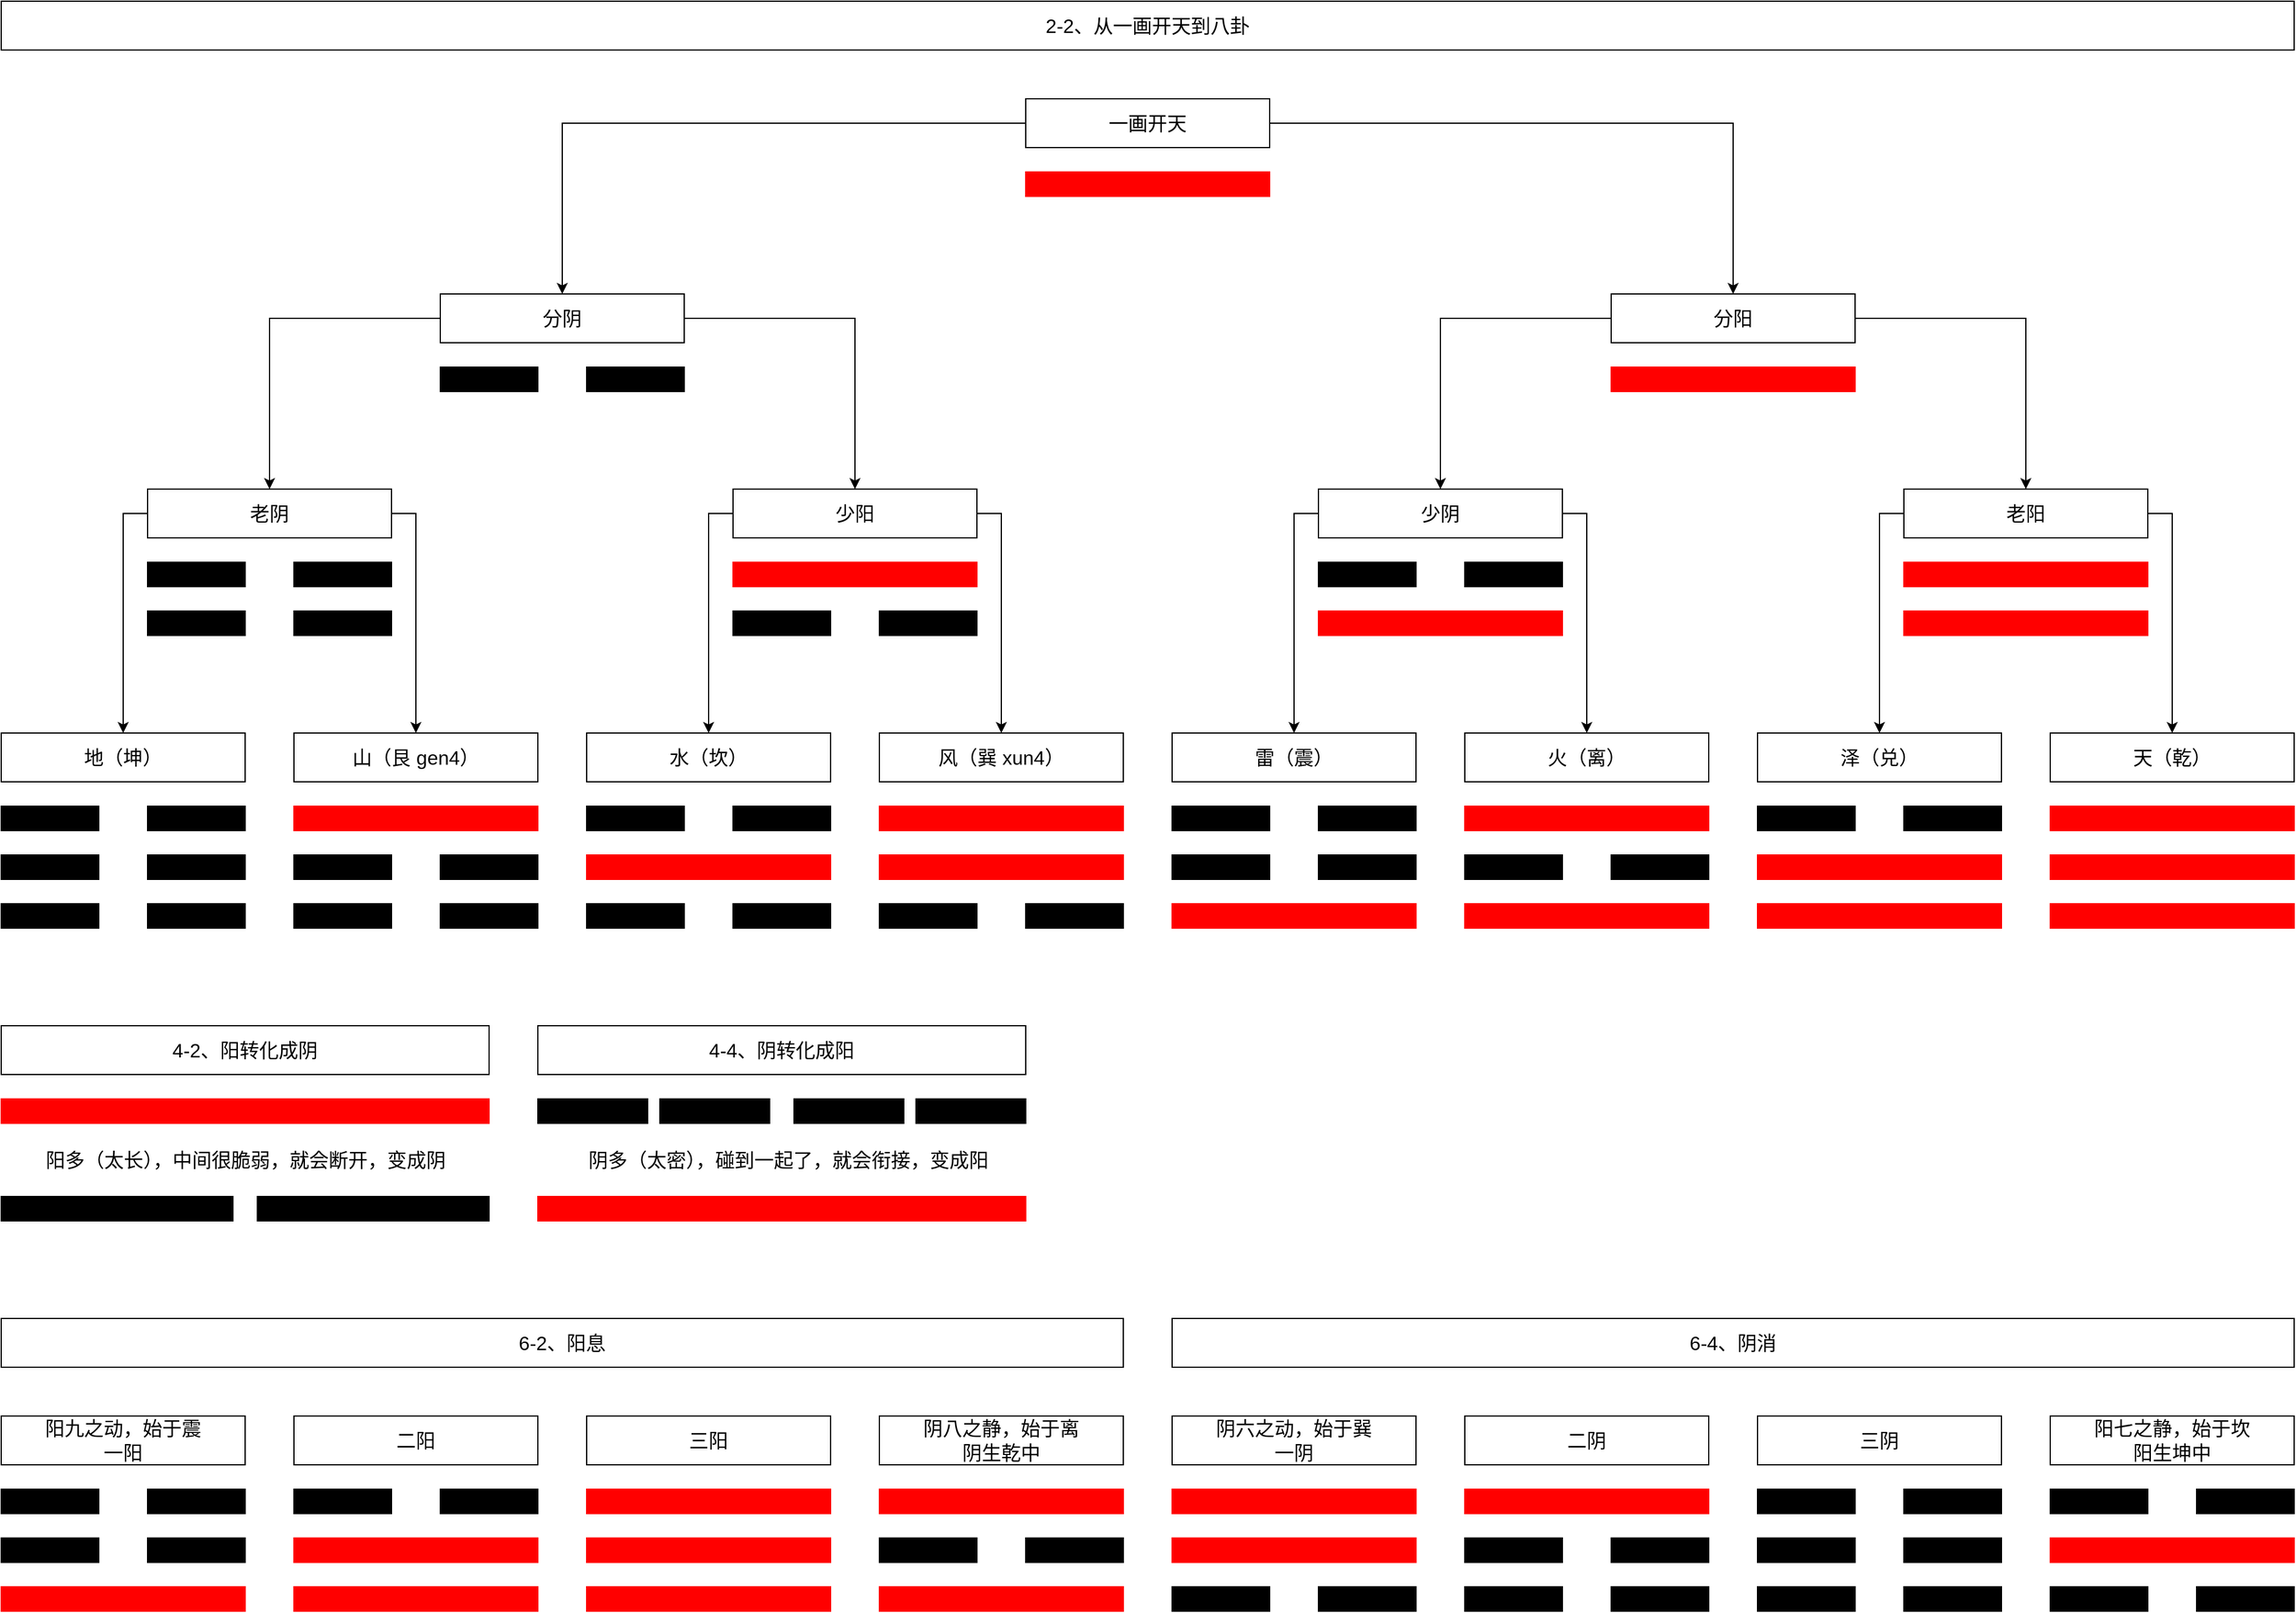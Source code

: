 <mxfile version="17.4.2" type="device"><diagram id="oOr8wud2ReXpCW33TU9H" name="第 1 页"><mxGraphModel dx="1482" dy="887" grid="1" gridSize="10" guides="0" tooltips="1" connect="1" arrows="0" fold="1" page="1" pageScale="1" pageWidth="827" pageHeight="1169" math="0" shadow="0"><root><mxCell id="0"/><mxCell id="1" parent="0"/><mxCell id="mTsyHQBVgF8RsEN7mlc9-1" value="" style="rounded=0;whiteSpace=wrap;html=1;fillColor=#FF0000;strokeColor=#FF0000;container=0;fontSize=16;" parent="1" vertex="1"><mxGeometry x="920" y="220" width="200" height="20" as="geometry"/></mxCell><mxCell id="mTsyHQBVgF8RsEN7mlc9-2" value="" style="rounded=0;whiteSpace=wrap;html=1;fillColor=#FF0000;strokeColor=#FF0000;container=0;fontSize=16;" parent="1" vertex="1"><mxGeometry x="1400" y="380" width="200" height="20" as="geometry"/></mxCell><mxCell id="mTsyHQBVgF8RsEN7mlc9-3" value="" style="rounded=0;whiteSpace=wrap;html=1;strokeColor=#000000;fillColor=#000000;container=0;fontSize=16;" parent="1" vertex="1"><mxGeometry x="440" y="380" width="80" height="20" as="geometry"/></mxCell><mxCell id="mTsyHQBVgF8RsEN7mlc9-4" value="" style="rounded=0;whiteSpace=wrap;html=1;strokeColor=#000000;fillColor=#000000;container=0;fontSize=16;" parent="1" vertex="1"><mxGeometry x="560" y="380" width="80" height="20" as="geometry"/></mxCell><mxCell id="mTsyHQBVgF8RsEN7mlc9-12" value="老阴" style="rounded=0;whiteSpace=wrap;html=1;strokeColor=#000000;fillColor=none;fontSize=16;container=0;" parent="1" vertex="1"><mxGeometry x="200" y="480" width="200" height="40" as="geometry"/></mxCell><mxCell id="mTsyHQBVgF8RsEN7mlc9-13" value="分阴" style="rounded=0;whiteSpace=wrap;html=1;strokeColor=#000000;fillColor=none;fontSize=16;container=0;" parent="1" vertex="1"><mxGeometry x="440" y="320" width="200" height="40" as="geometry"/></mxCell><mxCell id="mTsyHQBVgF8RsEN7mlc9-14" value="分阳" style="rounded=0;whiteSpace=wrap;html=1;strokeColor=#000000;fillColor=none;fontSize=16;container=0;" parent="1" vertex="1"><mxGeometry x="1400" y="320" width="200" height="40" as="geometry"/></mxCell><mxCell id="mTsyHQBVgF8RsEN7mlc9-19" value="一画开天" style="rounded=0;whiteSpace=wrap;html=1;strokeColor=#000000;fillColor=none;fontSize=16;container=0;" parent="1" vertex="1"><mxGeometry x="920" y="160" width="200" height="40" as="geometry"/></mxCell><mxCell id="mTsyHQBVgF8RsEN7mlc9-20" value="少阳" style="rounded=0;whiteSpace=wrap;html=1;strokeColor=#000000;fillColor=none;fontSize=16;container=0;" parent="1" vertex="1"><mxGeometry x="680" y="480" width="200" height="40" as="geometry"/></mxCell><mxCell id="mTsyHQBVgF8RsEN7mlc9-21" value="" style="rounded=0;whiteSpace=wrap;html=1;strokeColor=#000000;fillColor=#000000;container=0;fontSize=16;" parent="1" vertex="1"><mxGeometry x="1160" y="540" width="80" height="20" as="geometry"/></mxCell><mxCell id="mTsyHQBVgF8RsEN7mlc9-22" value="" style="rounded=0;whiteSpace=wrap;html=1;strokeColor=#000000;fillColor=#000000;container=0;fontSize=16;" parent="1" vertex="1"><mxGeometry x="1280" y="540" width="80" height="20" as="geometry"/></mxCell><mxCell id="mTsyHQBVgF8RsEN7mlc9-23" value="" style="rounded=0;whiteSpace=wrap;html=1;fillColor=#FF0000;strokeColor=#FF0000;container=0;fontSize=16;" parent="1" vertex="1"><mxGeometry x="1160" y="580" width="200" height="20" as="geometry"/></mxCell><mxCell id="mTsyHQBVgF8RsEN7mlc9-24" value="少阴" style="rounded=0;whiteSpace=wrap;html=1;strokeColor=#000000;fillColor=none;fontSize=16;container=0;" parent="1" vertex="1"><mxGeometry x="1160" y="480" width="200" height="40" as="geometry"/></mxCell><mxCell id="mTsyHQBVgF8RsEN7mlc9-25" value="" style="rounded=0;whiteSpace=wrap;html=1;fillColor=#FF0000;strokeColor=#FF0000;container=0;fontSize=16;" parent="1" vertex="1"><mxGeometry x="1640" y="540" width="200" height="20" as="geometry"/></mxCell><mxCell id="mTsyHQBVgF8RsEN7mlc9-26" value="" style="rounded=0;whiteSpace=wrap;html=1;fillColor=#FF0000;strokeColor=#FF0000;container=0;fontSize=16;" parent="1" vertex="1"><mxGeometry x="1640" y="580" width="200" height="20" as="geometry"/></mxCell><mxCell id="mTsyHQBVgF8RsEN7mlc9-27" value="老阳" style="rounded=0;whiteSpace=wrap;html=1;strokeColor=#000000;fillColor=none;fontSize=16;container=0;" parent="1" vertex="1"><mxGeometry x="1640" y="480" width="200" height="40" as="geometry"/></mxCell><mxCell id="mTsyHQBVgF8RsEN7mlc9-34" value="地（坤）" style="rounded=0;whiteSpace=wrap;html=1;strokeColor=#000000;fillColor=none;fontSize=16;container=0;" parent="1" vertex="1"><mxGeometry x="80" y="680" width="200" height="40" as="geometry"/></mxCell><mxCell id="mTsyHQBVgF8RsEN7mlc9-41" value="山（艮 gen4）" style="rounded=0;whiteSpace=wrap;html=1;strokeColor=#000000;fillColor=none;fontSize=16;container=0;" parent="1" vertex="1"><mxGeometry x="320" y="680" width="200" height="40" as="geometry"/></mxCell><mxCell id="mTsyHQBVgF8RsEN7mlc9-47" value="水（坎）" style="rounded=0;whiteSpace=wrap;html=1;strokeColor=#000000;fillColor=none;fontSize=16;container=0;" parent="1" vertex="1"><mxGeometry x="560" y="680" width="200" height="40" as="geometry"/></mxCell><mxCell id="mTsyHQBVgF8RsEN7mlc9-52" value="风（巽 xun4）" style="rounded=0;whiteSpace=wrap;html=1;strokeColor=#000000;fillColor=none;fontSize=16;container=0;" parent="1" vertex="1"><mxGeometry x="800" y="680" width="200" height="40" as="geometry"/></mxCell><mxCell id="mTsyHQBVgF8RsEN7mlc9-69" value="雷（震）" style="rounded=0;whiteSpace=wrap;html=1;strokeColor=#000000;fillColor=none;fontSize=16;container=0;" parent="1" vertex="1"><mxGeometry x="1040" y="680" width="200" height="40" as="geometry"/></mxCell><mxCell id="mTsyHQBVgF8RsEN7mlc9-70" value="火（离）" style="rounded=0;whiteSpace=wrap;html=1;strokeColor=#000000;fillColor=none;fontSize=16;container=0;" parent="1" vertex="1"><mxGeometry x="1280" y="680" width="200" height="40" as="geometry"/></mxCell><mxCell id="mTsyHQBVgF8RsEN7mlc9-71" value="泽（兑）" style="rounded=0;whiteSpace=wrap;html=1;strokeColor=#000000;fillColor=none;fontSize=16;container=0;" parent="1" vertex="1"><mxGeometry x="1520" y="680" width="200" height="40" as="geometry"/></mxCell><mxCell id="mTsyHQBVgF8RsEN7mlc9-72" value="天（乾）" style="rounded=0;whiteSpace=wrap;html=1;strokeColor=#000000;fillColor=none;fontSize=16;container=0;" parent="1" vertex="1"><mxGeometry x="1760" y="680" width="200" height="40" as="geometry"/></mxCell><mxCell id="mTsyHQBVgF8RsEN7mlc9-118" value="" style="endArrow=classic;html=1;rounded=0;fontSize=16;edgeStyle=elbowEdgeStyle;" parent="1" source="mTsyHQBVgF8RsEN7mlc9-19" target="mTsyHQBVgF8RsEN7mlc9-13" edge="1"><mxGeometry width="50" height="50" relative="1" as="geometry"><mxPoint x="880" y="1190" as="sourcePoint"/><mxPoint x="680" y="1110" as="targetPoint"/><Array as="points"><mxPoint x="540" y="240"/><mxPoint x="560" y="220"/></Array></mxGeometry></mxCell><mxCell id="mTsyHQBVgF8RsEN7mlc9-119" value="" style="endArrow=classic;html=1;rounded=0;fontSize=16;edgeStyle=elbowEdgeStyle;" parent="1" source="mTsyHQBVgF8RsEN7mlc9-19" target="mTsyHQBVgF8RsEN7mlc9-14" edge="1"><mxGeometry width="50" height="50" relative="1" as="geometry"><mxPoint x="1160" y="1190" as="sourcePoint"/><mxPoint x="960" y="1110" as="targetPoint"/><Array as="points"><mxPoint x="1500" y="250"/><mxPoint x="1600" y="260"/></Array></mxGeometry></mxCell><mxCell id="mTsyHQBVgF8RsEN7mlc9-120" value="" style="endArrow=classic;html=1;rounded=0;fontSize=16;edgeStyle=elbowEdgeStyle;" parent="1" source="mTsyHQBVgF8RsEN7mlc9-13" target="mTsyHQBVgF8RsEN7mlc9-12" edge="1"><mxGeometry width="50" height="50" relative="1" as="geometry"><mxPoint x="390" y="1070" as="sourcePoint"/><mxPoint x="110" y="950" as="targetPoint"/><Array as="points"><mxPoint x="300" y="340"/><mxPoint x="300" y="320"/></Array></mxGeometry></mxCell><mxCell id="mTsyHQBVgF8RsEN7mlc9-121" value="" style="endArrow=classic;html=1;rounded=0;fontSize=16;edgeStyle=elbowEdgeStyle;" parent="1" source="mTsyHQBVgF8RsEN7mlc9-13" target="mTsyHQBVgF8RsEN7mlc9-20" edge="1"><mxGeometry width="50" height="50" relative="1" as="geometry"><mxPoint x="930" y="1200" as="sourcePoint"/><mxPoint x="650" y="1080" as="targetPoint"/><Array as="points"><mxPoint x="780" y="340"/><mxPoint x="780" y="320"/></Array></mxGeometry></mxCell><mxCell id="mTsyHQBVgF8RsEN7mlc9-122" value="" style="endArrow=classic;html=1;rounded=0;fontSize=16;edgeStyle=elbowEdgeStyle;" parent="1" source="mTsyHQBVgF8RsEN7mlc9-14" target="mTsyHQBVgF8RsEN7mlc9-24" edge="1"><mxGeometry width="50" height="50" relative="1" as="geometry"><mxPoint x="1210" y="340" as="sourcePoint"/><mxPoint x="1350" y="220" as="targetPoint"/><Array as="points"><mxPoint x="1260" y="430"/></Array></mxGeometry></mxCell><mxCell id="mTsyHQBVgF8RsEN7mlc9-123" value="" style="endArrow=classic;html=1;rounded=0;fontSize=16;edgeStyle=elbowEdgeStyle;" parent="1" source="mTsyHQBVgF8RsEN7mlc9-14" target="mTsyHQBVgF8RsEN7mlc9-27" edge="1"><mxGeometry width="50" height="50" relative="1" as="geometry"><mxPoint x="1500" y="330" as="sourcePoint"/><mxPoint x="1360" y="210" as="targetPoint"/><Array as="points"><mxPoint x="1740" y="430"/></Array></mxGeometry></mxCell><mxCell id="mTsyHQBVgF8RsEN7mlc9-124" value="" style="endArrow=classic;html=1;rounded=0;fontSize=16;edgeStyle=elbowEdgeStyle;" parent="1" source="mTsyHQBVgF8RsEN7mlc9-12" target="mTsyHQBVgF8RsEN7mlc9-34" edge="1"><mxGeometry width="50" height="50" relative="1" as="geometry"><mxPoint x="170" y="880" as="sourcePoint"/><mxPoint x="30" y="740" as="targetPoint"/><Array as="points"><mxPoint x="180" y="600"/><mxPoint x="160" y="540"/></Array></mxGeometry></mxCell><mxCell id="mTsyHQBVgF8RsEN7mlc9-125" value="" style="endArrow=classic;html=1;rounded=0;fontSize=16;edgeStyle=elbowEdgeStyle;" parent="1" source="mTsyHQBVgF8RsEN7mlc9-12" target="mTsyHQBVgF8RsEN7mlc9-41" edge="1"><mxGeometry width="50" height="50" relative="1" as="geometry"><mxPoint x="210" y="900" as="sourcePoint"/><mxPoint x="190" y="720" as="targetPoint"/><Array as="points"><mxPoint x="420" y="590"/><mxPoint x="440" y="550"/></Array></mxGeometry></mxCell><mxCell id="mTsyHQBVgF8RsEN7mlc9-126" value="" style="endArrow=classic;html=1;rounded=0;fontSize=16;edgeStyle=elbowEdgeStyle;" parent="1" source="mTsyHQBVgF8RsEN7mlc9-20" target="mTsyHQBVgF8RsEN7mlc9-47" edge="1"><mxGeometry width="50" height="50" relative="1" as="geometry"><mxPoint x="410" y="900" as="sourcePoint"/><mxPoint x="430" y="720" as="targetPoint"/><Array as="points"><mxPoint x="660" y="600"/><mxPoint x="620" y="630"/></Array></mxGeometry></mxCell><mxCell id="mTsyHQBVgF8RsEN7mlc9-127" value="" style="endArrow=classic;html=1;rounded=0;fontSize=16;edgeStyle=elbowEdgeStyle;" parent="1" source="mTsyHQBVgF8RsEN7mlc9-20" target="mTsyHQBVgF8RsEN7mlc9-52" edge="1"><mxGeometry width="50" height="50" relative="1" as="geometry"><mxPoint x="690" y="900" as="sourcePoint"/><mxPoint x="670" y="720" as="targetPoint"/><Array as="points"><mxPoint x="900" y="590"/><mxPoint x="950" y="635"/></Array></mxGeometry></mxCell><mxCell id="mTsyHQBVgF8RsEN7mlc9-128" value="" style="endArrow=classic;html=1;rounded=0;fontSize=16;edgeStyle=elbowEdgeStyle;" parent="1" source="mTsyHQBVgF8RsEN7mlc9-24" target="mTsyHQBVgF8RsEN7mlc9-69" edge="1"><mxGeometry width="50" height="50" relative="1" as="geometry"><mxPoint x="890" y="900" as="sourcePoint"/><mxPoint x="910" y="720" as="targetPoint"/><Array as="points"><mxPoint x="1140" y="600"/></Array></mxGeometry></mxCell><mxCell id="mTsyHQBVgF8RsEN7mlc9-129" value="" style="endArrow=classic;html=1;rounded=0;fontSize=16;edgeStyle=elbowEdgeStyle;" parent="1" source="mTsyHQBVgF8RsEN7mlc9-24" target="mTsyHQBVgF8RsEN7mlc9-70" edge="1"><mxGeometry width="50" height="50" relative="1" as="geometry"><mxPoint x="1170" y="900" as="sourcePoint"/><mxPoint x="1150" y="720" as="targetPoint"/><Array as="points"><mxPoint x="1380" y="600"/></Array></mxGeometry></mxCell><mxCell id="mTsyHQBVgF8RsEN7mlc9-130" value="" style="endArrow=classic;html=1;rounded=0;fontSize=16;edgeStyle=elbowEdgeStyle;" parent="1" source="mTsyHQBVgF8RsEN7mlc9-27" target="mTsyHQBVgF8RsEN7mlc9-71" edge="1"><mxGeometry width="50" height="50" relative="1" as="geometry"><mxPoint x="1780" y="470" as="sourcePoint"/><mxPoint x="1390" y="720" as="targetPoint"/><Array as="points"><mxPoint x="1620" y="600"/></Array></mxGeometry></mxCell><mxCell id="mTsyHQBVgF8RsEN7mlc9-131" value="" style="endArrow=classic;html=1;rounded=0;fontSize=16;edgeStyle=elbowEdgeStyle;" parent="1" source="mTsyHQBVgF8RsEN7mlc9-27" target="mTsyHQBVgF8RsEN7mlc9-72" edge="1"><mxGeometry width="50" height="50" relative="1" as="geometry"><mxPoint x="1650" y="900" as="sourcePoint"/><mxPoint x="1630" y="720" as="targetPoint"/><Array as="points"><mxPoint x="1860" y="600"/></Array></mxGeometry></mxCell><mxCell id="mTsyHQBVgF8RsEN7mlc9-28" value="" style="rounded=0;whiteSpace=wrap;html=1;strokeColor=#000000;fillColor=#000000;container=0;fontSize=16;" parent="1" vertex="1"><mxGeometry x="80" y="820" width="80" height="20" as="geometry"/></mxCell><mxCell id="mTsyHQBVgF8RsEN7mlc9-29" value="" style="rounded=0;whiteSpace=wrap;html=1;strokeColor=#000000;fillColor=#000000;container=0;fontSize=16;" parent="1" vertex="1"><mxGeometry x="200" y="820" width="80" height="20" as="geometry"/></mxCell><mxCell id="mTsyHQBVgF8RsEN7mlc9-30" value="" style="rounded=0;whiteSpace=wrap;html=1;strokeColor=#000000;fillColor=#000000;container=0;fontSize=16;" parent="1" vertex="1"><mxGeometry x="80" y="780" width="80" height="20" as="geometry"/></mxCell><mxCell id="mTsyHQBVgF8RsEN7mlc9-31" value="" style="rounded=0;whiteSpace=wrap;html=1;strokeColor=#000000;fillColor=#000000;container=0;fontSize=16;" parent="1" vertex="1"><mxGeometry x="200" y="780" width="80" height="20" as="geometry"/></mxCell><mxCell id="mTsyHQBVgF8RsEN7mlc9-32" value="" style="rounded=0;whiteSpace=wrap;html=1;strokeColor=#000000;fillColor=#000000;container=0;fontSize=16;" parent="1" vertex="1"><mxGeometry x="80" y="740" width="80" height="20" as="geometry"/></mxCell><mxCell id="mTsyHQBVgF8RsEN7mlc9-33" value="" style="rounded=0;whiteSpace=wrap;html=1;strokeColor=#000000;fillColor=#000000;container=0;fontSize=16;" parent="1" vertex="1"><mxGeometry x="200" y="740" width="80" height="20" as="geometry"/></mxCell><mxCell id="mTsyHQBVgF8RsEN7mlc9-36" value="" style="rounded=0;whiteSpace=wrap;html=1;strokeColor=#000000;fillColor=#000000;container=0;fontSize=16;" parent="1" vertex="1"><mxGeometry x="320" y="820" width="80" height="20" as="geometry"/></mxCell><mxCell id="mTsyHQBVgF8RsEN7mlc9-37" value="" style="rounded=0;whiteSpace=wrap;html=1;strokeColor=#000000;fillColor=#000000;container=0;fontSize=16;" parent="1" vertex="1"><mxGeometry x="440" y="820" width="80" height="20" as="geometry"/></mxCell><mxCell id="mTsyHQBVgF8RsEN7mlc9-38" value="" style="rounded=0;whiteSpace=wrap;html=1;strokeColor=#000000;fillColor=#000000;container=0;fontSize=16;" parent="1" vertex="1"><mxGeometry x="320" y="780" width="80" height="20" as="geometry"/></mxCell><mxCell id="mTsyHQBVgF8RsEN7mlc9-39" value="" style="rounded=0;whiteSpace=wrap;html=1;strokeColor=#000000;fillColor=#000000;container=0;fontSize=16;" parent="1" vertex="1"><mxGeometry x="440" y="780" width="80" height="20" as="geometry"/></mxCell><mxCell id="mTsyHQBVgF8RsEN7mlc9-40" value="" style="rounded=0;whiteSpace=wrap;html=1;fillColor=#FF0000;strokeColor=#FF0000;container=0;fontSize=16;" parent="1" vertex="1"><mxGeometry x="320" y="740" width="200" height="20" as="geometry"/></mxCell><mxCell id="mTsyHQBVgF8RsEN7mlc9-42" value="" style="rounded=0;whiteSpace=wrap;html=1;strokeColor=#000000;fillColor=#000000;container=0;fontSize=16;" parent="1" vertex="1"><mxGeometry x="560" y="820" width="80" height="20" as="geometry"/></mxCell><mxCell id="mTsyHQBVgF8RsEN7mlc9-43" value="" style="rounded=0;whiteSpace=wrap;html=1;strokeColor=#000000;fillColor=#000000;container=0;fontSize=16;" parent="1" vertex="1"><mxGeometry x="680" y="820" width="80" height="20" as="geometry"/></mxCell><mxCell id="mTsyHQBVgF8RsEN7mlc9-44" value="" style="rounded=0;whiteSpace=wrap;html=1;strokeColor=#000000;fillColor=#000000;container=0;fontSize=16;" parent="1" vertex="1"><mxGeometry x="560" y="740" width="80" height="20" as="geometry"/></mxCell><mxCell id="mTsyHQBVgF8RsEN7mlc9-45" value="" style="rounded=0;whiteSpace=wrap;html=1;strokeColor=#000000;fillColor=#000000;container=0;fontSize=16;" parent="1" vertex="1"><mxGeometry x="680" y="740" width="80" height="20" as="geometry"/></mxCell><mxCell id="mTsyHQBVgF8RsEN7mlc9-46" value="" style="rounded=0;whiteSpace=wrap;html=1;fillColor=#FF0000;strokeColor=#FF0000;container=0;fontSize=16;" parent="1" vertex="1"><mxGeometry x="560" y="780" width="200" height="20" as="geometry"/></mxCell><mxCell id="mTsyHQBVgF8RsEN7mlc9-48" value="" style="rounded=0;whiteSpace=wrap;html=1;fillColor=#FF0000;strokeColor=#FF0000;container=0;fontSize=16;" parent="1" vertex="1"><mxGeometry x="800" y="740" width="200" height="20" as="geometry"/></mxCell><mxCell id="mTsyHQBVgF8RsEN7mlc9-49" value="" style="rounded=0;whiteSpace=wrap;html=1;fillColor=#FF0000;strokeColor=#FF0000;container=0;fontSize=16;" parent="1" vertex="1"><mxGeometry x="800" y="780" width="200" height="20" as="geometry"/></mxCell><mxCell id="mTsyHQBVgF8RsEN7mlc9-50" value="" style="rounded=0;whiteSpace=wrap;html=1;strokeColor=#000000;fillColor=#000000;container=0;fontSize=16;" parent="1" vertex="1"><mxGeometry x="800" y="820" width="80" height="20" as="geometry"/></mxCell><mxCell id="mTsyHQBVgF8RsEN7mlc9-51" value="" style="rounded=0;whiteSpace=wrap;html=1;strokeColor=#000000;fillColor=#000000;container=0;fontSize=16;" parent="1" vertex="1"><mxGeometry x="920" y="820" width="80" height="20" as="geometry"/></mxCell><mxCell id="mTsyHQBVgF8RsEN7mlc9-64" value="" style="rounded=0;whiteSpace=wrap;html=1;strokeColor=#000000;fillColor=#000000;container=0;fontSize=16;" parent="1" vertex="1"><mxGeometry x="1040" y="740" width="80" height="20" as="geometry"/></mxCell><mxCell id="mTsyHQBVgF8RsEN7mlc9-65" value="" style="rounded=0;whiteSpace=wrap;html=1;strokeColor=#000000;fillColor=#000000;container=0;fontSize=16;" parent="1" vertex="1"><mxGeometry x="1160" y="740" width="80" height="20" as="geometry"/></mxCell><mxCell id="mTsyHQBVgF8RsEN7mlc9-66" value="" style="rounded=0;whiteSpace=wrap;html=1;strokeColor=#000000;fillColor=#000000;container=0;fontSize=16;" parent="1" vertex="1"><mxGeometry x="1040" y="780" width="80" height="20" as="geometry"/></mxCell><mxCell id="mTsyHQBVgF8RsEN7mlc9-67" value="" style="rounded=0;whiteSpace=wrap;html=1;strokeColor=#000000;fillColor=#000000;container=0;fontSize=16;" parent="1" vertex="1"><mxGeometry x="1160" y="780" width="80" height="20" as="geometry"/></mxCell><mxCell id="mTsyHQBVgF8RsEN7mlc9-68" value="" style="rounded=0;whiteSpace=wrap;html=1;fillColor=#FF0000;strokeColor=#FF0000;container=0;fontSize=16;" parent="1" vertex="1"><mxGeometry x="1040" y="820" width="200" height="20" as="geometry"/></mxCell><mxCell id="mTsyHQBVgF8RsEN7mlc9-5" value="" style="rounded=0;whiteSpace=wrap;html=1;strokeColor=#000000;fillColor=#000000;container=0;fontSize=16;" parent="1" vertex="1"><mxGeometry x="200" y="580" width="80" height="20" as="geometry"/></mxCell><mxCell id="mTsyHQBVgF8RsEN7mlc9-6" value="" style="rounded=0;whiteSpace=wrap;html=1;strokeColor=#000000;fillColor=#000000;container=0;fontSize=16;" parent="1" vertex="1"><mxGeometry x="320" y="580" width="80" height="20" as="geometry"/></mxCell><mxCell id="mTsyHQBVgF8RsEN7mlc9-7" value="" style="rounded=0;whiteSpace=wrap;html=1;strokeColor=#000000;fillColor=#000000;container=0;fontSize=16;" parent="1" vertex="1"><mxGeometry x="200" y="540" width="80" height="20" as="geometry"/></mxCell><mxCell id="mTsyHQBVgF8RsEN7mlc9-8" value="" style="rounded=0;whiteSpace=wrap;html=1;strokeColor=#000000;fillColor=#000000;container=0;fontSize=16;" parent="1" vertex="1"><mxGeometry x="320" y="540" width="80" height="20" as="geometry"/></mxCell><mxCell id="mTsyHQBVgF8RsEN7mlc9-9" value="" style="rounded=0;whiteSpace=wrap;html=1;strokeColor=#000000;fillColor=#000000;container=0;fontSize=16;" parent="1" vertex="1"><mxGeometry x="680" y="580" width="80" height="20" as="geometry"/></mxCell><mxCell id="mTsyHQBVgF8RsEN7mlc9-10" value="" style="rounded=0;whiteSpace=wrap;html=1;strokeColor=#000000;fillColor=#000000;container=0;fontSize=16;" parent="1" vertex="1"><mxGeometry x="800" y="580" width="80" height="20" as="geometry"/></mxCell><mxCell id="mTsyHQBVgF8RsEN7mlc9-11" value="" style="rounded=0;whiteSpace=wrap;html=1;fillColor=#FF0000;strokeColor=#FF0000;container=0;fontSize=16;" parent="1" vertex="1"><mxGeometry x="680" y="540" width="200" height="20" as="geometry"/></mxCell><mxCell id="mTsyHQBVgF8RsEN7mlc9-57" value="" style="rounded=0;whiteSpace=wrap;html=1;fillColor=#FF0000;strokeColor=#FF0000;container=0;fontSize=16;" parent="1" vertex="1"><mxGeometry x="1280" y="740" width="200" height="20" as="geometry"/></mxCell><mxCell id="mTsyHQBVgF8RsEN7mlc9-58" value="" style="rounded=0;whiteSpace=wrap;html=1;fillColor=#FF0000;strokeColor=#FF0000;container=0;fontSize=16;" parent="1" vertex="1"><mxGeometry x="1280" y="820" width="200" height="20" as="geometry"/></mxCell><mxCell id="mTsyHQBVgF8RsEN7mlc9-62" value="" style="rounded=0;whiteSpace=wrap;html=1;strokeColor=#000000;fillColor=#000000;container=0;fontSize=16;" parent="1" vertex="1"><mxGeometry x="1280" y="780" width="80" height="20" as="geometry"/></mxCell><mxCell id="mTsyHQBVgF8RsEN7mlc9-63" value="" style="rounded=0;whiteSpace=wrap;html=1;strokeColor=#000000;fillColor=#000000;container=0;fontSize=16;" parent="1" vertex="1"><mxGeometry x="1400" y="780" width="80" height="20" as="geometry"/></mxCell><mxCell id="mTsyHQBVgF8RsEN7mlc9-55" value="" style="rounded=0;whiteSpace=wrap;html=1;fillColor=#FF0000;strokeColor=#FF0000;container=0;fontSize=16;" parent="1" vertex="1"><mxGeometry x="1520" y="780" width="200" height="20" as="geometry"/></mxCell><mxCell id="mTsyHQBVgF8RsEN7mlc9-56" value="" style="rounded=0;whiteSpace=wrap;html=1;fillColor=#FF0000;strokeColor=#FF0000;container=0;fontSize=16;" parent="1" vertex="1"><mxGeometry x="1520" y="820" width="200" height="20" as="geometry"/></mxCell><mxCell id="mTsyHQBVgF8RsEN7mlc9-59" value="" style="rounded=0;whiteSpace=wrap;html=1;strokeColor=#000000;fillColor=#000000;container=0;fontSize=16;" parent="1" vertex="1"><mxGeometry x="1520" y="740" width="80" height="20" as="geometry"/></mxCell><mxCell id="mTsyHQBVgF8RsEN7mlc9-60" value="" style="rounded=0;whiteSpace=wrap;html=1;strokeColor=#000000;fillColor=#000000;container=0;fontSize=16;" parent="1" vertex="1"><mxGeometry x="1640" y="740" width="80" height="20" as="geometry"/></mxCell><mxCell id="mTsyHQBVgF8RsEN7mlc9-53" value="" style="rounded=0;whiteSpace=wrap;html=1;fillColor=#FF0000;strokeColor=#FF0000;container=0;fontSize=16;" parent="1" vertex="1"><mxGeometry x="1760" y="740" width="200" height="20" as="geometry"/></mxCell><mxCell id="mTsyHQBVgF8RsEN7mlc9-54" value="" style="rounded=0;whiteSpace=wrap;html=1;fillColor=#FF0000;strokeColor=#FF0000;container=0;fontSize=16;" parent="1" vertex="1"><mxGeometry x="1760" y="780" width="200" height="20" as="geometry"/></mxCell><mxCell id="mTsyHQBVgF8RsEN7mlc9-61" value="" style="rounded=0;whiteSpace=wrap;html=1;fillColor=#FF0000;strokeColor=#FF0000;container=0;fontSize=16;" parent="1" vertex="1"><mxGeometry x="1760" y="820" width="200" height="20" as="geometry"/></mxCell><mxCell id="-TnCMLb4-xVk6G0hRZid-3" value="4-2、阳转化成阴" style="rounded=0;whiteSpace=wrap;html=1;fillColor=none;fontSize=16;" vertex="1" parent="1"><mxGeometry x="80" y="920" width="400" height="40" as="geometry"/></mxCell><mxCell id="-TnCMLb4-xVk6G0hRZid-4" value="2-2、从一画开天到八卦" style="rounded=0;whiteSpace=wrap;html=1;strokeColor=#000000;fillColor=none;fontSize=16;container=0;" vertex="1" parent="1"><mxGeometry x="80" y="80" width="1880" height="40" as="geometry"/></mxCell><mxCell id="mTsyHQBVgF8RsEN7mlc9-74" value="" style="rounded=0;whiteSpace=wrap;html=1;fillColor=#FF0000;strokeColor=#FF0000;container=0;fontSize=16;" parent="1" vertex="1"><mxGeometry x="80" y="980" width="400" height="20" as="geometry"/></mxCell><mxCell id="mTsyHQBVgF8RsEN7mlc9-83" value="" style="rounded=0;whiteSpace=wrap;html=1;fillColor=#FF0000;strokeColor=#FF0000;container=0;fontSize=16;" parent="1" vertex="1"><mxGeometry x="520" y="1060" width="400" height="20" as="geometry"/></mxCell><mxCell id="mTsyHQBVgF8RsEN7mlc9-81" value="" style="rounded=0;whiteSpace=wrap;html=1;strokeColor=#000000;fillColor=#000000;container=0;fontSize=16;" parent="1" vertex="1"><mxGeometry x="80" y="1060" width="190" height="20" as="geometry"/></mxCell><mxCell id="mTsyHQBVgF8RsEN7mlc9-82" value="" style="rounded=0;whiteSpace=wrap;html=1;strokeColor=#000000;fillColor=#000000;container=0;fontSize=16;" parent="1" vertex="1"><mxGeometry x="290" y="1060" width="190" height="20" as="geometry"/></mxCell><mxCell id="-TnCMLb4-xVk6G0hRZid-5" value="阳多（太长），中间很脆弱，就会断开，变成阴" style="text;html=1;align=center;verticalAlign=middle;resizable=0;points=[];autosize=1;strokeColor=none;fillColor=none;fontSize=16;" vertex="1" parent="1"><mxGeometry x="105" y="1020" width="350" height="20" as="geometry"/></mxCell><mxCell id="-TnCMLb4-xVk6G0hRZid-7" value="阴多（太密），碰到一起了，就会衔接，变成阳" style="text;html=1;align=center;verticalAlign=middle;resizable=0;points=[];autosize=1;strokeColor=none;fillColor=none;fontSize=16;" vertex="1" parent="1"><mxGeometry x="550" y="1020" width="350" height="20" as="geometry"/></mxCell><mxCell id="-TnCMLb4-xVk6G0hRZid-10" value="" style="rounded=0;whiteSpace=wrap;html=1;strokeColor=#000000;fillColor=#000000;container=0;fontSize=16;" vertex="1" parent="1"><mxGeometry x="520" y="980" width="90" height="20" as="geometry"/></mxCell><mxCell id="-TnCMLb4-xVk6G0hRZid-11" value="" style="rounded=0;whiteSpace=wrap;html=1;strokeColor=#000000;fillColor=#000000;container=0;fontSize=16;" vertex="1" parent="1"><mxGeometry x="620" y="980" width="90" height="20" as="geometry"/></mxCell><mxCell id="-TnCMLb4-xVk6G0hRZid-12" value="" style="rounded=0;whiteSpace=wrap;html=1;strokeColor=#000000;fillColor=#000000;container=0;fontSize=16;" vertex="1" parent="1"><mxGeometry x="730" y="980" width="90" height="20" as="geometry"/></mxCell><mxCell id="-TnCMLb4-xVk6G0hRZid-13" value="" style="rounded=0;whiteSpace=wrap;html=1;strokeColor=#000000;fillColor=#000000;container=0;fontSize=16;" vertex="1" parent="1"><mxGeometry x="830" y="980" width="90" height="20" as="geometry"/></mxCell><mxCell id="Ega9qFGLFgeZYDXpOoyz-167" value="阳九之动，始于震&lt;br style=&quot;font-size: 16px&quot;&gt;一阳" style="rounded=0;whiteSpace=wrap;html=1;strokeColor=#000000;fillColor=none;fontSize=16;container=0;" parent="1" vertex="1"><mxGeometry x="80" y="1240" width="200" height="40" as="geometry"/></mxCell><mxCell id="Ega9qFGLFgeZYDXpOoyz-168" value="二阳" style="rounded=0;whiteSpace=wrap;html=1;strokeColor=#000000;fillColor=none;fontSize=16;container=0;" parent="1" vertex="1"><mxGeometry x="320" y="1240" width="200" height="40" as="geometry"/></mxCell><mxCell id="Ega9qFGLFgeZYDXpOoyz-169" value="三阳" style="rounded=0;whiteSpace=wrap;html=1;strokeColor=#000000;fillColor=none;fontSize=16;container=0;" parent="1" vertex="1"><mxGeometry x="560" y="1240" width="200" height="40" as="geometry"/></mxCell><mxCell id="Ega9qFGLFgeZYDXpOoyz-170" value="阴八之静，始于离&lt;br style=&quot;font-size: 16px&quot;&gt;阴生乾中" style="rounded=0;whiteSpace=wrap;html=1;strokeColor=#000000;fillColor=none;fontSize=16;container=0;" parent="1" vertex="1"><mxGeometry x="800" y="1240" width="200" height="40" as="geometry"/></mxCell><mxCell id="Ega9qFGLFgeZYDXpOoyz-171" value="6-2、阳息" style="rounded=0;whiteSpace=wrap;html=1;strokeColor=#000000;fillColor=none;fontSize=16;container=0;" parent="1" vertex="1"><mxGeometry x="80" y="1160" width="920" height="40" as="geometry"/></mxCell><mxCell id="Ega9qFGLFgeZYDXpOoyz-56" value="" style="rounded=0;whiteSpace=wrap;html=1;strokeColor=#000000;fillColor=#000000;container=0;fontSize=16;" parent="1" vertex="1"><mxGeometry x="80" y="1300" width="80" height="20" as="geometry"/></mxCell><mxCell id="Ega9qFGLFgeZYDXpOoyz-57" value="" style="rounded=0;whiteSpace=wrap;html=1;strokeColor=#000000;fillColor=#000000;container=0;fontSize=16;" parent="1" vertex="1"><mxGeometry x="200" y="1300" width="80" height="20" as="geometry"/></mxCell><mxCell id="Ega9qFGLFgeZYDXpOoyz-58" value="" style="rounded=0;whiteSpace=wrap;html=1;strokeColor=#000000;fillColor=#000000;container=0;fontSize=16;" parent="1" vertex="1"><mxGeometry x="80" y="1340" width="80" height="20" as="geometry"/></mxCell><mxCell id="Ega9qFGLFgeZYDXpOoyz-59" value="" style="rounded=0;whiteSpace=wrap;html=1;strokeColor=#000000;fillColor=#000000;container=0;fontSize=16;" parent="1" vertex="1"><mxGeometry x="200" y="1340" width="80" height="20" as="geometry"/></mxCell><mxCell id="Ega9qFGLFgeZYDXpOoyz-60" value="" style="rounded=0;whiteSpace=wrap;html=1;fillColor=#FF0000;strokeColor=#FF0000;container=0;fontSize=16;" parent="1" vertex="1"><mxGeometry x="80" y="1380" width="200" height="20" as="geometry"/></mxCell><mxCell id="Ega9qFGLFgeZYDXpOoyz-62" value="" style="rounded=0;whiteSpace=wrap;html=1;fillColor=#FF0000;strokeColor=#FF0000;container=0;fontSize=16;" parent="1" vertex="1"><mxGeometry x="800" y="1300" width="200" height="20" as="geometry"/></mxCell><mxCell id="Ega9qFGLFgeZYDXpOoyz-63" value="" style="rounded=0;whiteSpace=wrap;html=1;fillColor=#FF0000;strokeColor=#FF0000;container=0;fontSize=16;" parent="1" vertex="1"><mxGeometry x="800" y="1380" width="200" height="20" as="geometry"/></mxCell><mxCell id="Ega9qFGLFgeZYDXpOoyz-64" value="" style="rounded=0;whiteSpace=wrap;html=1;strokeColor=#000000;fillColor=#000000;container=0;fontSize=16;" parent="1" vertex="1"><mxGeometry x="800" y="1340" width="80" height="20" as="geometry"/></mxCell><mxCell id="Ega9qFGLFgeZYDXpOoyz-65" value="" style="rounded=0;whiteSpace=wrap;html=1;strokeColor=#000000;fillColor=#000000;container=0;fontSize=16;" parent="1" vertex="1"><mxGeometry x="920" y="1340" width="80" height="20" as="geometry"/></mxCell><mxCell id="Ega9qFGLFgeZYDXpOoyz-67" value="" style="rounded=0;whiteSpace=wrap;html=1;fillColor=#FF0000;strokeColor=#FF0000;container=0;fontSize=16;" parent="1" vertex="1"><mxGeometry x="320" y="1340" width="200" height="20" as="geometry"/></mxCell><mxCell id="Ega9qFGLFgeZYDXpOoyz-68" value="" style="rounded=0;whiteSpace=wrap;html=1;fillColor=#FF0000;strokeColor=#FF0000;container=0;fontSize=16;" parent="1" vertex="1"><mxGeometry x="320" y="1380" width="200" height="20" as="geometry"/></mxCell><mxCell id="Ega9qFGLFgeZYDXpOoyz-69" value="" style="rounded=0;whiteSpace=wrap;html=1;strokeColor=#000000;fillColor=#000000;container=0;fontSize=16;" parent="1" vertex="1"><mxGeometry x="320" y="1300" width="80" height="20" as="geometry"/></mxCell><mxCell id="Ega9qFGLFgeZYDXpOoyz-70" value="" style="rounded=0;whiteSpace=wrap;html=1;strokeColor=#000000;fillColor=#000000;container=0;fontSize=16;" parent="1" vertex="1"><mxGeometry x="440" y="1300" width="80" height="20" as="geometry"/></mxCell><mxCell id="Ega9qFGLFgeZYDXpOoyz-72" value="" style="rounded=0;whiteSpace=wrap;html=1;fillColor=#FF0000;strokeColor=#FF0000;container=0;fontSize=16;" parent="1" vertex="1"><mxGeometry x="560" y="1300" width="200" height="20" as="geometry"/></mxCell><mxCell id="Ega9qFGLFgeZYDXpOoyz-73" value="" style="rounded=0;whiteSpace=wrap;html=1;fillColor=#FF0000;strokeColor=#FF0000;container=0;fontSize=16;" parent="1" vertex="1"><mxGeometry x="560" y="1340" width="200" height="20" as="geometry"/></mxCell><mxCell id="Ega9qFGLFgeZYDXpOoyz-74" value="" style="rounded=0;whiteSpace=wrap;html=1;fillColor=#FF0000;strokeColor=#FF0000;container=0;fontSize=16;" parent="1" vertex="1"><mxGeometry x="560" y="1380" width="200" height="20" as="geometry"/></mxCell><mxCell id="Ega9qFGLFgeZYDXpOoyz-172" value="6-4、阴消" style="rounded=0;whiteSpace=wrap;html=1;strokeColor=#000000;fillColor=none;fontSize=16;container=0;" parent="1" vertex="1"><mxGeometry x="1040" y="1160" width="920" height="40" as="geometry"/></mxCell><mxCell id="Ega9qFGLFgeZYDXpOoyz-173" value="阴六之动，始于巽&lt;br style=&quot;font-size: 16px&quot;&gt;一阴" style="rounded=0;whiteSpace=wrap;html=1;strokeColor=#000000;fillColor=none;fontSize=16;container=0;" parent="1" vertex="1"><mxGeometry x="1040" y="1240" width="200" height="40" as="geometry"/></mxCell><mxCell id="Ega9qFGLFgeZYDXpOoyz-174" value="二阴" style="rounded=0;whiteSpace=wrap;html=1;strokeColor=#000000;fillColor=none;fontSize=16;container=0;" parent="1" vertex="1"><mxGeometry x="1280" y="1240" width="200" height="40" as="geometry"/></mxCell><mxCell id="Ega9qFGLFgeZYDXpOoyz-175" value="三阴" style="rounded=0;whiteSpace=wrap;html=1;strokeColor=#000000;fillColor=none;fontSize=16;container=0;" parent="1" vertex="1"><mxGeometry x="1520" y="1240" width="200" height="40" as="geometry"/></mxCell><mxCell id="Ega9qFGLFgeZYDXpOoyz-176" value="阳七之静，始于坎&lt;br style=&quot;font-size: 16px&quot;&gt;阳生坤中" style="rounded=0;whiteSpace=wrap;html=1;strokeColor=#000000;fillColor=none;fontSize=16;container=0;" parent="1" vertex="1"><mxGeometry x="1760" y="1240" width="200" height="40" as="geometry"/></mxCell><mxCell id="Ega9qFGLFgeZYDXpOoyz-32" value="" style="rounded=0;whiteSpace=wrap;html=1;strokeColor=#000000;fillColor=#000000;container=0;fontSize=16;" parent="1" vertex="1"><mxGeometry x="1520" y="1380" width="80" height="20" as="geometry"/></mxCell><mxCell id="Ega9qFGLFgeZYDXpOoyz-33" value="" style="rounded=0;whiteSpace=wrap;html=1;strokeColor=#000000;fillColor=#000000;container=0;fontSize=16;" parent="1" vertex="1"><mxGeometry x="1640" y="1380" width="80" height="20" as="geometry"/></mxCell><mxCell id="Ega9qFGLFgeZYDXpOoyz-34" value="" style="rounded=0;whiteSpace=wrap;html=1;strokeColor=#000000;fillColor=#000000;container=0;fontSize=16;" parent="1" vertex="1"><mxGeometry x="1520" y="1340" width="80" height="20" as="geometry"/></mxCell><mxCell id="Ega9qFGLFgeZYDXpOoyz-35" value="" style="rounded=0;whiteSpace=wrap;html=1;strokeColor=#000000;fillColor=#000000;container=0;fontSize=16;" parent="1" vertex="1"><mxGeometry x="1640" y="1340" width="80" height="20" as="geometry"/></mxCell><mxCell id="Ega9qFGLFgeZYDXpOoyz-36" value="" style="rounded=0;whiteSpace=wrap;html=1;strokeColor=#000000;fillColor=#000000;container=0;fontSize=16;" parent="1" vertex="1"><mxGeometry x="1520" y="1300" width="80" height="20" as="geometry"/></mxCell><mxCell id="Ega9qFGLFgeZYDXpOoyz-37" value="" style="rounded=0;whiteSpace=wrap;html=1;strokeColor=#000000;fillColor=#000000;container=0;fontSize=16;" parent="1" vertex="1"><mxGeometry x="1640" y="1300" width="80" height="20" as="geometry"/></mxCell><mxCell id="Ega9qFGLFgeZYDXpOoyz-39" value="" style="rounded=0;whiteSpace=wrap;html=1;strokeColor=#000000;fillColor=#000000;container=0;fontSize=16;" parent="1" vertex="1"><mxGeometry x="1280" y="1380" width="80" height="20" as="geometry"/></mxCell><mxCell id="Ega9qFGLFgeZYDXpOoyz-40" value="" style="rounded=0;whiteSpace=wrap;html=1;strokeColor=#000000;fillColor=#000000;container=0;fontSize=16;" parent="1" vertex="1"><mxGeometry x="1400" y="1380" width="80" height="20" as="geometry"/></mxCell><mxCell id="Ega9qFGLFgeZYDXpOoyz-41" value="" style="rounded=0;whiteSpace=wrap;html=1;strokeColor=#000000;fillColor=#000000;container=0;fontSize=16;" parent="1" vertex="1"><mxGeometry x="1280" y="1340" width="80" height="20" as="geometry"/></mxCell><mxCell id="Ega9qFGLFgeZYDXpOoyz-42" value="" style="rounded=0;whiteSpace=wrap;html=1;strokeColor=#000000;fillColor=#000000;container=0;fontSize=16;" parent="1" vertex="1"><mxGeometry x="1400" y="1340" width="80" height="20" as="geometry"/></mxCell><mxCell id="Ega9qFGLFgeZYDXpOoyz-43" value="" style="rounded=0;whiteSpace=wrap;html=1;fillColor=#FF0000;strokeColor=#FF0000;container=0;fontSize=16;" parent="1" vertex="1"><mxGeometry x="1280" y="1300" width="200" height="20" as="geometry"/></mxCell><mxCell id="Ega9qFGLFgeZYDXpOoyz-45" value="" style="rounded=0;whiteSpace=wrap;html=1;strokeColor=#000000;fillColor=#000000;container=0;fontSize=16;" parent="1" vertex="1"><mxGeometry x="1760" y="1380" width="80" height="20" as="geometry"/></mxCell><mxCell id="Ega9qFGLFgeZYDXpOoyz-46" value="" style="rounded=0;whiteSpace=wrap;html=1;strokeColor=#000000;fillColor=#000000;container=0;fontSize=16;" parent="1" vertex="1"><mxGeometry x="1880" y="1380" width="80" height="20" as="geometry"/></mxCell><mxCell id="Ega9qFGLFgeZYDXpOoyz-47" value="" style="rounded=0;whiteSpace=wrap;html=1;strokeColor=#000000;fillColor=#000000;container=0;fontSize=16;" parent="1" vertex="1"><mxGeometry x="1760" y="1300" width="80" height="20" as="geometry"/></mxCell><mxCell id="Ega9qFGLFgeZYDXpOoyz-48" value="" style="rounded=0;whiteSpace=wrap;html=1;strokeColor=#000000;fillColor=#000000;container=0;fontSize=16;" parent="1" vertex="1"><mxGeometry x="1880" y="1300" width="80" height="20" as="geometry"/></mxCell><mxCell id="Ega9qFGLFgeZYDXpOoyz-49" value="" style="rounded=0;whiteSpace=wrap;html=1;fillColor=#FF0000;strokeColor=#FF0000;container=0;fontSize=16;" parent="1" vertex="1"><mxGeometry x="1760" y="1340" width="200" height="20" as="geometry"/></mxCell><mxCell id="Ega9qFGLFgeZYDXpOoyz-51" value="" style="rounded=0;whiteSpace=wrap;html=1;fillColor=#FF0000;strokeColor=#FF0000;container=0;fontSize=16;" parent="1" vertex="1"><mxGeometry x="1040" y="1300" width="200" height="20" as="geometry"/></mxCell><mxCell id="Ega9qFGLFgeZYDXpOoyz-52" value="" style="rounded=0;whiteSpace=wrap;html=1;fillColor=#FF0000;strokeColor=#FF0000;container=0;fontSize=16;" parent="1" vertex="1"><mxGeometry x="1040" y="1340" width="200" height="20" as="geometry"/></mxCell><mxCell id="Ega9qFGLFgeZYDXpOoyz-53" value="" style="rounded=0;whiteSpace=wrap;html=1;strokeColor=#000000;fillColor=#000000;container=0;fontSize=16;" parent="1" vertex="1"><mxGeometry x="1040" y="1380" width="80" height="20" as="geometry"/></mxCell><mxCell id="Ega9qFGLFgeZYDXpOoyz-54" value="" style="rounded=0;whiteSpace=wrap;html=1;strokeColor=#000000;fillColor=#000000;container=0;fontSize=16;" parent="1" vertex="1"><mxGeometry x="1160" y="1380" width="80" height="20" as="geometry"/></mxCell><mxCell id="-TnCMLb4-xVk6G0hRZid-16" value="4-4、阴转化成阳" style="rounded=0;whiteSpace=wrap;html=1;fillColor=none;fontSize=16;" vertex="1" parent="1"><mxGeometry x="520" y="920" width="400" height="40" as="geometry"/></mxCell></root></mxGraphModel></diagram></mxfile>